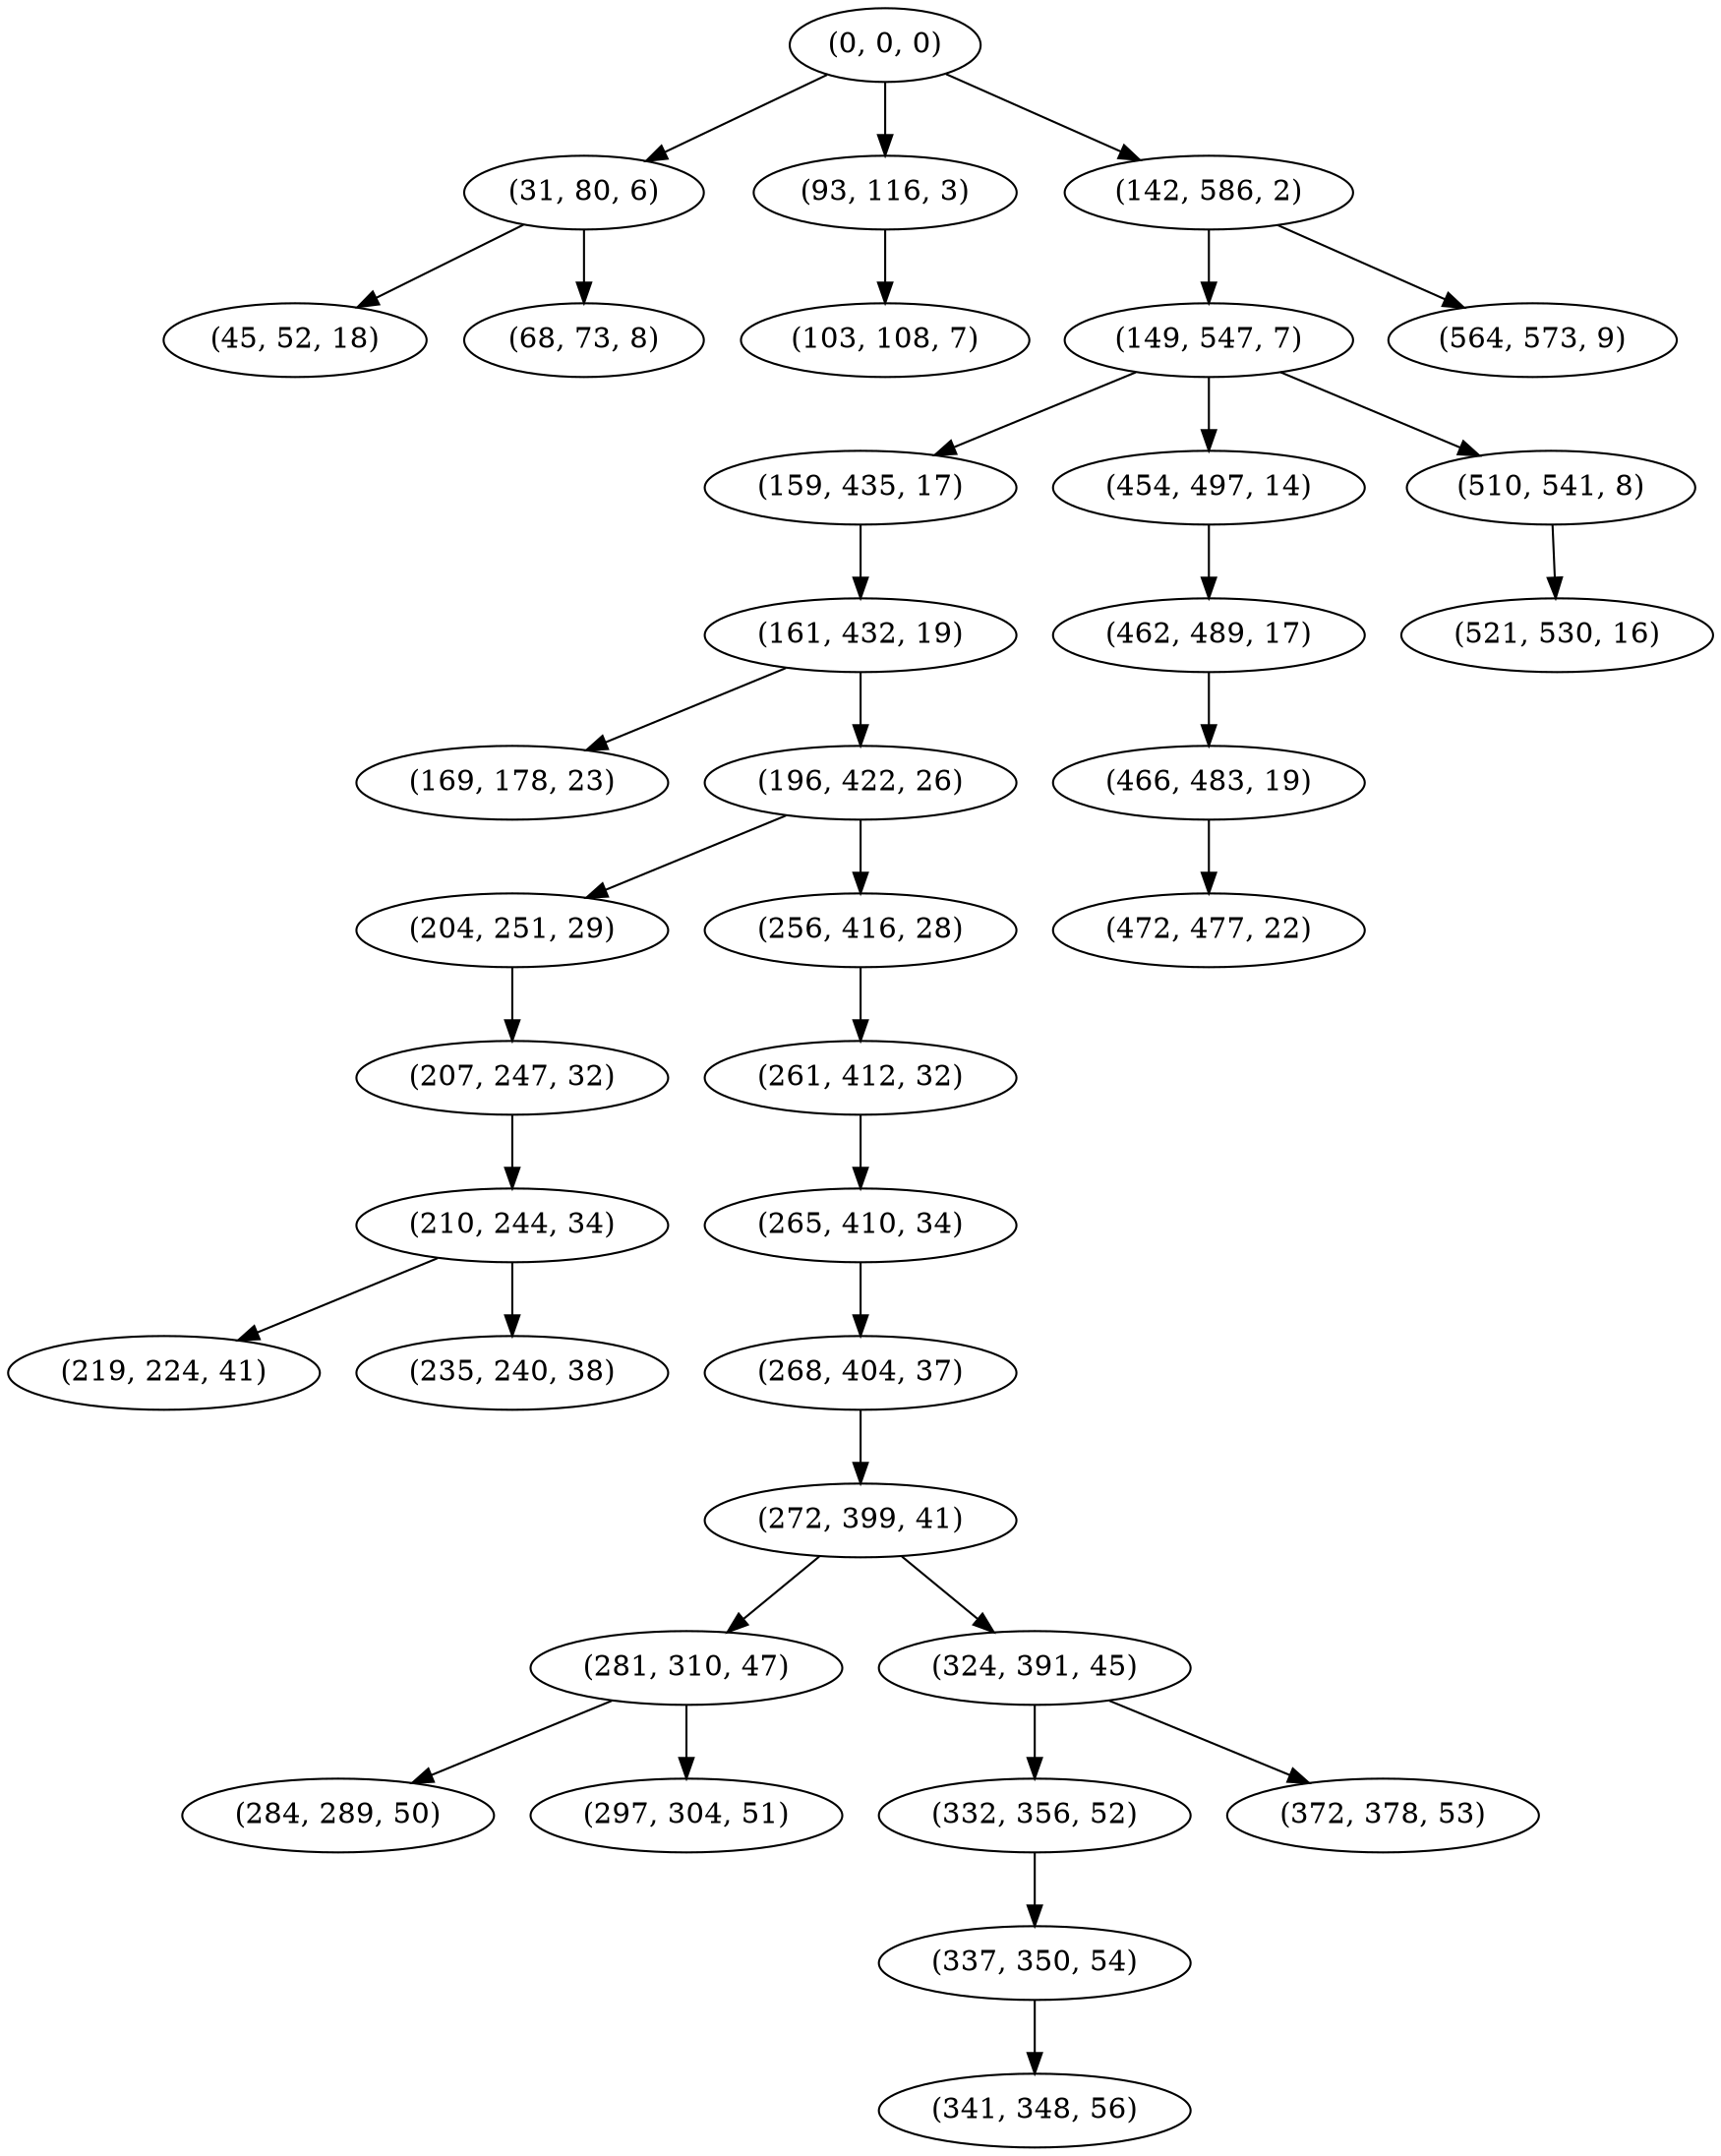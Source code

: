 digraph tree {
    "(0, 0, 0)";
    "(31, 80, 6)";
    "(45, 52, 18)";
    "(68, 73, 8)";
    "(93, 116, 3)";
    "(103, 108, 7)";
    "(142, 586, 2)";
    "(149, 547, 7)";
    "(159, 435, 17)";
    "(161, 432, 19)";
    "(169, 178, 23)";
    "(196, 422, 26)";
    "(204, 251, 29)";
    "(207, 247, 32)";
    "(210, 244, 34)";
    "(219, 224, 41)";
    "(235, 240, 38)";
    "(256, 416, 28)";
    "(261, 412, 32)";
    "(265, 410, 34)";
    "(268, 404, 37)";
    "(272, 399, 41)";
    "(281, 310, 47)";
    "(284, 289, 50)";
    "(297, 304, 51)";
    "(324, 391, 45)";
    "(332, 356, 52)";
    "(337, 350, 54)";
    "(341, 348, 56)";
    "(372, 378, 53)";
    "(454, 497, 14)";
    "(462, 489, 17)";
    "(466, 483, 19)";
    "(472, 477, 22)";
    "(510, 541, 8)";
    "(521, 530, 16)";
    "(564, 573, 9)";
    "(0, 0, 0)" -> "(31, 80, 6)";
    "(0, 0, 0)" -> "(93, 116, 3)";
    "(0, 0, 0)" -> "(142, 586, 2)";
    "(31, 80, 6)" -> "(45, 52, 18)";
    "(31, 80, 6)" -> "(68, 73, 8)";
    "(93, 116, 3)" -> "(103, 108, 7)";
    "(142, 586, 2)" -> "(149, 547, 7)";
    "(142, 586, 2)" -> "(564, 573, 9)";
    "(149, 547, 7)" -> "(159, 435, 17)";
    "(149, 547, 7)" -> "(454, 497, 14)";
    "(149, 547, 7)" -> "(510, 541, 8)";
    "(159, 435, 17)" -> "(161, 432, 19)";
    "(161, 432, 19)" -> "(169, 178, 23)";
    "(161, 432, 19)" -> "(196, 422, 26)";
    "(196, 422, 26)" -> "(204, 251, 29)";
    "(196, 422, 26)" -> "(256, 416, 28)";
    "(204, 251, 29)" -> "(207, 247, 32)";
    "(207, 247, 32)" -> "(210, 244, 34)";
    "(210, 244, 34)" -> "(219, 224, 41)";
    "(210, 244, 34)" -> "(235, 240, 38)";
    "(256, 416, 28)" -> "(261, 412, 32)";
    "(261, 412, 32)" -> "(265, 410, 34)";
    "(265, 410, 34)" -> "(268, 404, 37)";
    "(268, 404, 37)" -> "(272, 399, 41)";
    "(272, 399, 41)" -> "(281, 310, 47)";
    "(272, 399, 41)" -> "(324, 391, 45)";
    "(281, 310, 47)" -> "(284, 289, 50)";
    "(281, 310, 47)" -> "(297, 304, 51)";
    "(324, 391, 45)" -> "(332, 356, 52)";
    "(324, 391, 45)" -> "(372, 378, 53)";
    "(332, 356, 52)" -> "(337, 350, 54)";
    "(337, 350, 54)" -> "(341, 348, 56)";
    "(454, 497, 14)" -> "(462, 489, 17)";
    "(462, 489, 17)" -> "(466, 483, 19)";
    "(466, 483, 19)" -> "(472, 477, 22)";
    "(510, 541, 8)" -> "(521, 530, 16)";
}
